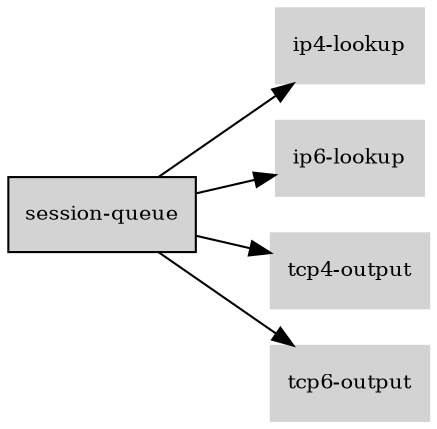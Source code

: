 digraph "session_queue_subgraph" {
  rankdir=LR;
  node [shape=box, style=filled, fontsize=10, color=lightgray, fontcolor=black, fillcolor=lightgray];
  "session-queue" [color=black, fontcolor=black, fillcolor=lightgray];
  edge [fontsize=8];
  "session-queue" -> "ip4-lookup";
  "session-queue" -> "ip6-lookup";
  "session-queue" -> "tcp4-output";
  "session-queue" -> "tcp6-output";
}
